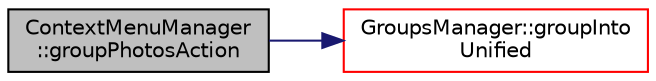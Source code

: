 digraph "ContextMenuManager::groupPhotosAction"
{
 // LATEX_PDF_SIZE
  edge [fontname="Helvetica",fontsize="10",labelfontname="Helvetica",labelfontsize="10"];
  node [fontname="Helvetica",fontsize="10",shape=record];
  rankdir="LR";
  Node1 [label="ContextMenuManager\l::groupPhotosAction",height=0.2,width=0.4,color="black", fillcolor="grey75", style="filled", fontcolor="black",tooltip=" "];
  Node1 -> Node2 [color="midnightblue",fontsize="10",style="solid",fontname="Helvetica"];
  Node2 [label="GroupsManager::groupInto\lUnified",height=0.2,width=0.4,color="red", fillcolor="white", style="filled",URL="$namespace_groups_manager.html#a7688a5744e350dd3101bd49749100d87",tooltip=" "];
}
